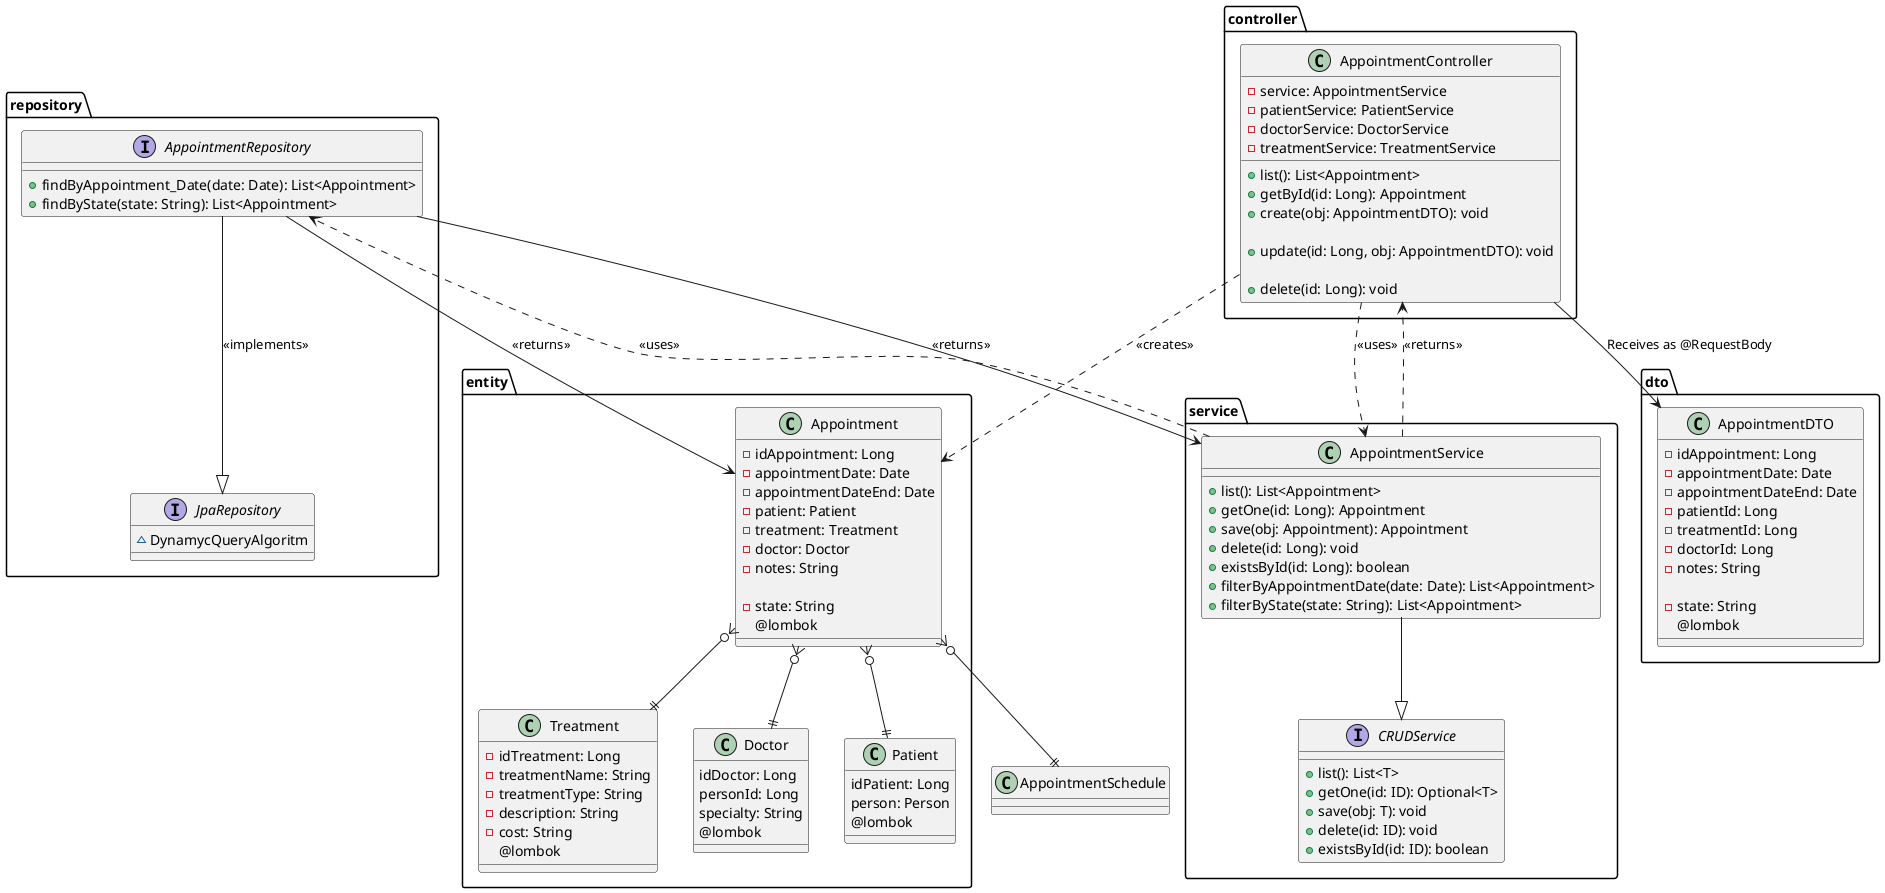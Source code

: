 @startuml hu25
package repository {
  interface AppointmentRepository {
    +findByAppointment_Date(date: Date): List<Appointment>
    +findByState(state: String): List<Appointment>
  }

  interface JpaRepository {
    ~DynamycQueryAlgoritm
  }
}

package controller {
  class AppointmentController {
    -service: AppointmentService
    -patientService: PatientService
    -doctorService: DoctorService
    -treatmentService: TreatmentService
    +list(): List<Appointment>
    +getById(id: Long): Appointment
    +create(obj: AppointmentDTO): void

    +update(id: Long, obj: AppointmentDTO): void

    +delete(id: Long): void
  }
}

package service {

  class AppointmentService {
    +list(): List<Appointment>
    +getOne(id: Long): Appointment
    +save(obj: Appointment): Appointment
    +delete(id: Long): void
    +existsById(id: Long): boolean
    +filterByAppointmentDate(date: Date): List<Appointment>
    +filterByState(state: String): List<Appointment>
  }

  interface CRUDService{
    +list(): List<T>
    +getOne(id: ID): Optional<T>
    +save(obj: T): void
    +delete(id: ID): void
    +existsById(id: ID): boolean
  }
}

package dto {
  class AppointmentDTO {
    -idAppointment: Long
    -appointmentDate: Date
    -appointmentDateEnd: Date
    -patientId: Long
    -treatmentId: Long
    -doctorId: Long
    -notes: String

    -state: String
    @lombok
  }
}

package entity {

  class Appointment {
    -idAppointment: Long
    -appointmentDate: Date
    -appointmentDateEnd: Date
    -patient: Patient
    -treatment: Treatment
    -doctor: Doctor
    -notes: String

    -state: String
    @lombok
  }

  class Patient {
    idPatient: Long
    person: Person
    @lombok
  }

  class Treatment {
    -idTreatment: Long
    -treatmentName: String
    -treatmentType: String
    -description: String
    -cost: String
    @lombok
  }

  class Doctor {
    idDoctor: Long
    personId: Long
    specialty: String
    @lombok
  }

}








AppointmentController ..> AppointmentService : <<uses>>
AppointmentController --> AppointmentDTO : Receives as @RequestBody
AppointmentController ..> Appointment : <<creates>>

AppointmentService..> AppointmentController: <<returns>>
AppointmentService --|> CRUDService
AppointmentService ..> AppointmentRepository : <<uses>>

AppointmentRepository --> AppointmentService : <<returns>>
AppointmentRepository --> Appointment : <<returns>>
AppointmentRepository --|> JpaRepository: <<implements>>

Appointment }o--|| Patient
Appointment }o--|| Treatment
Appointment }o--|| AppointmentSchedule
Appointment }o--|| Doctor

@enduml
